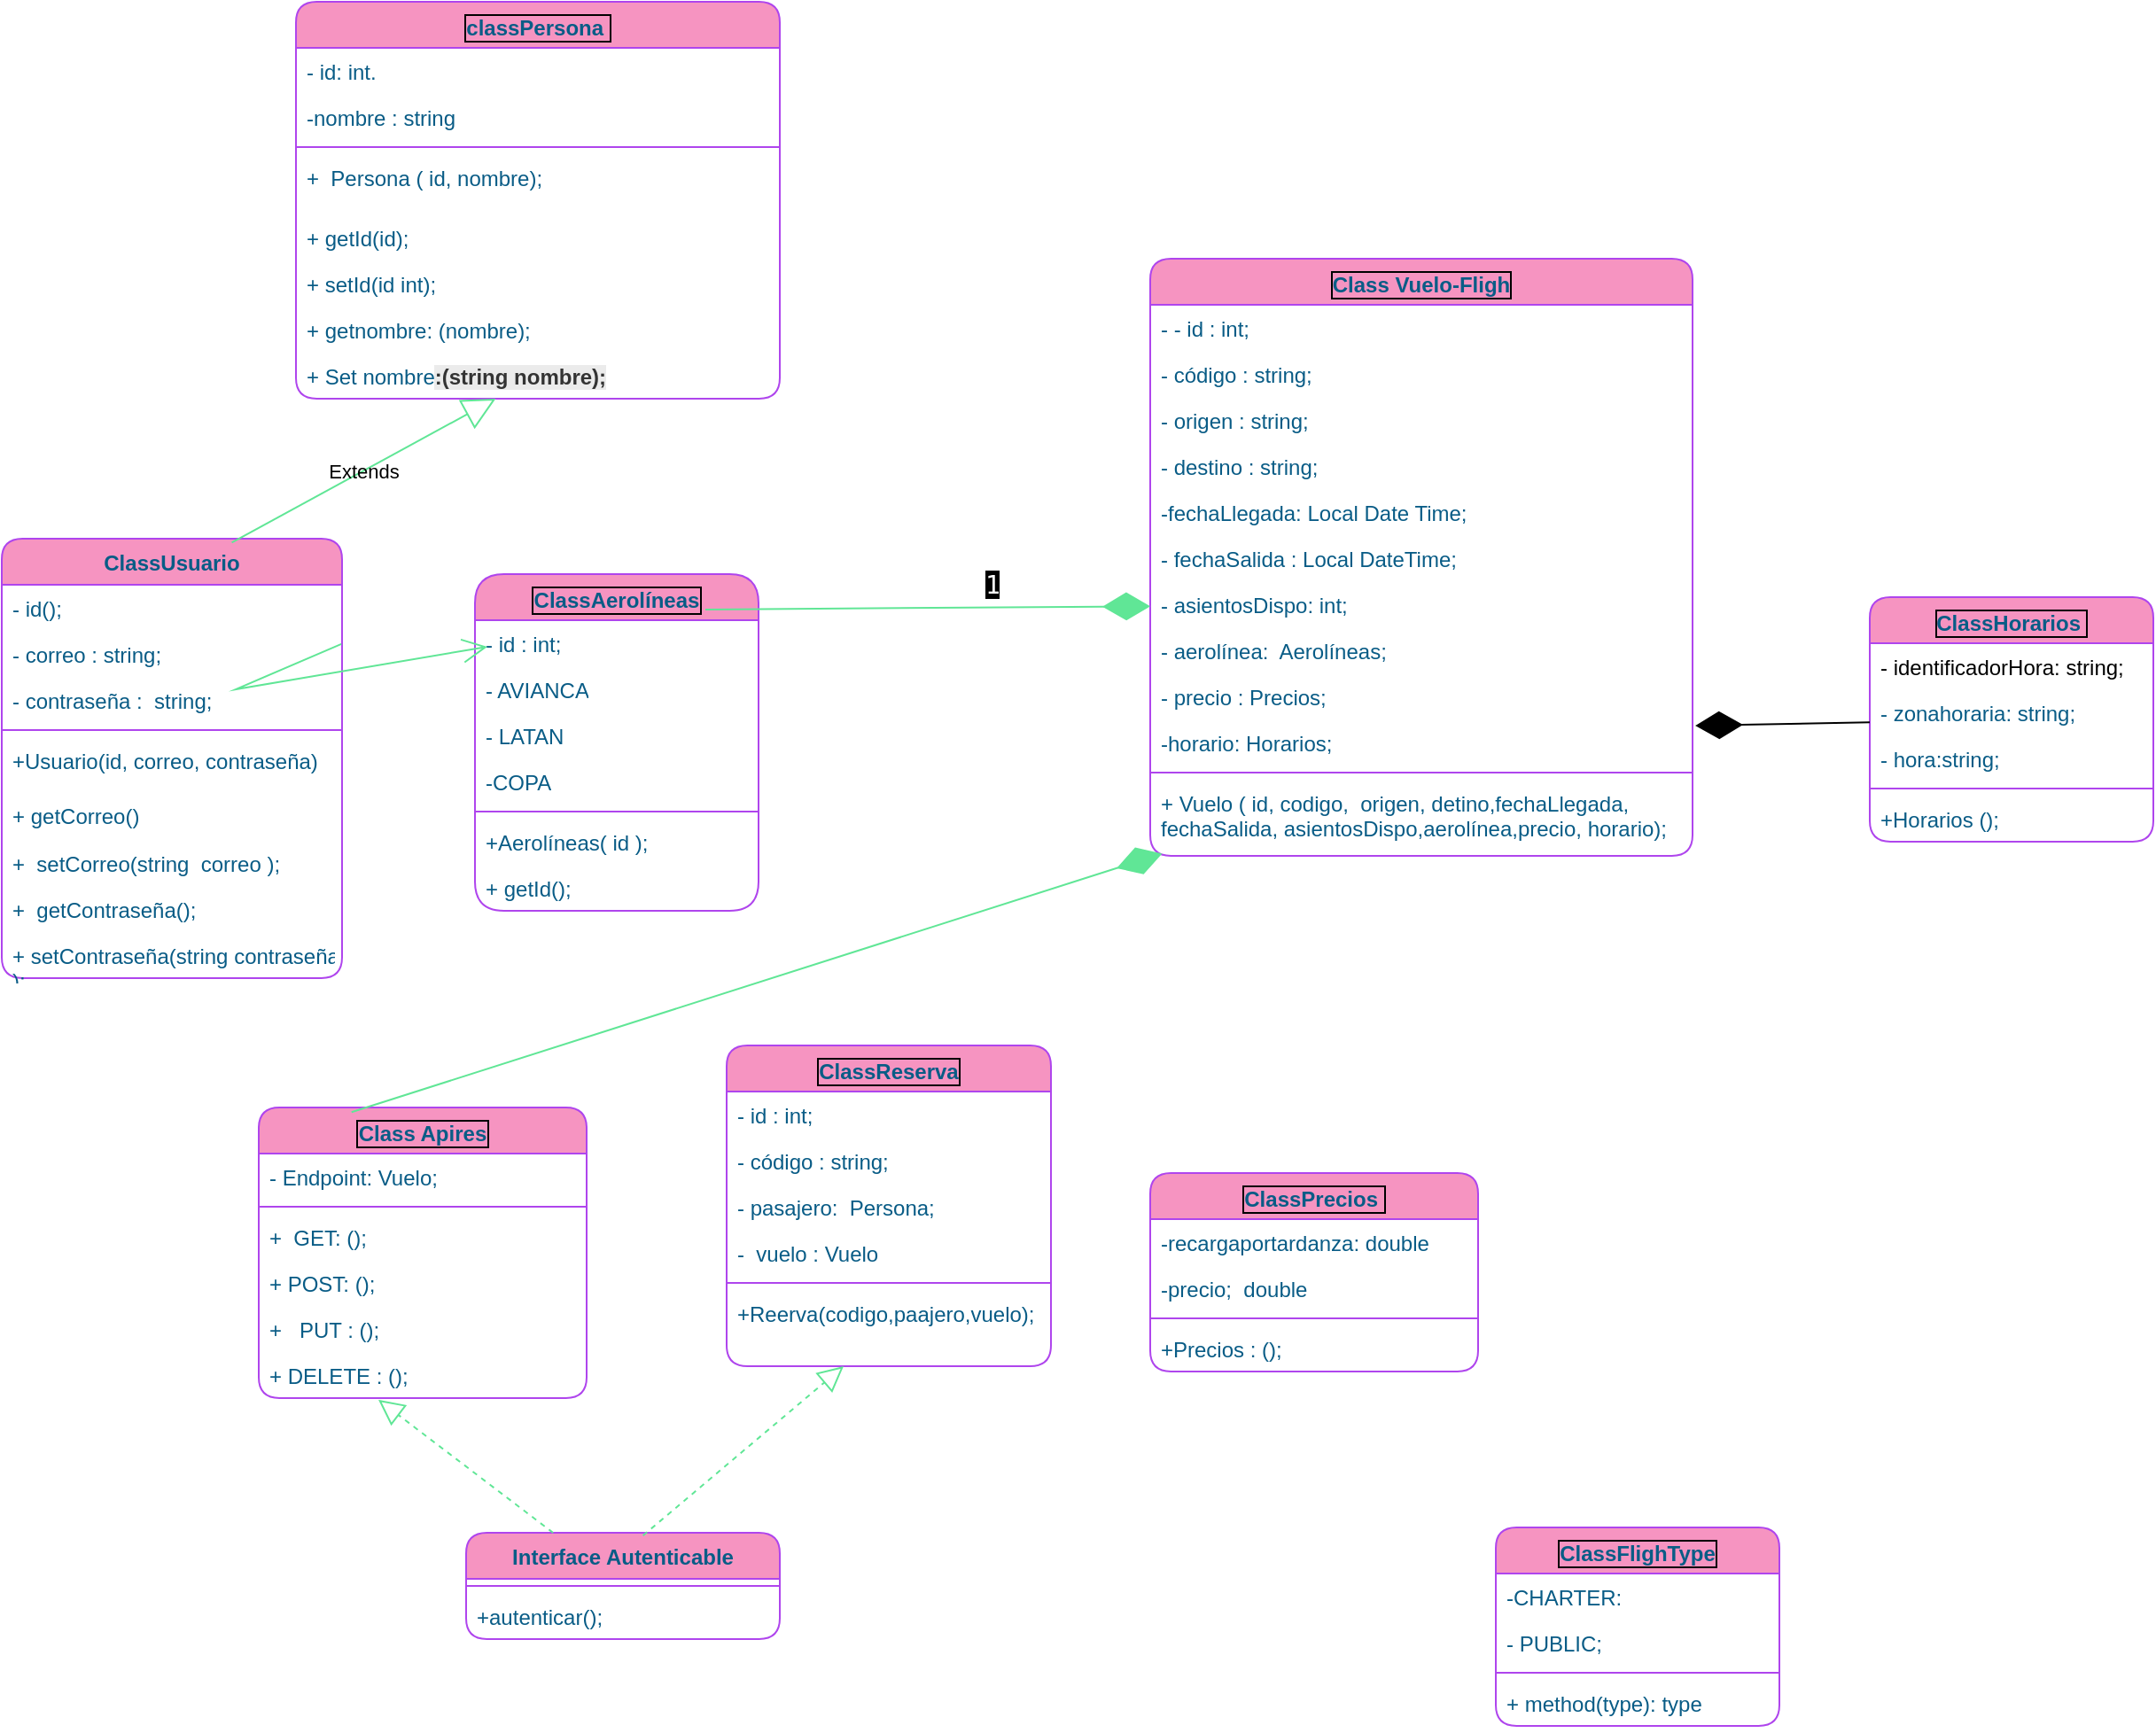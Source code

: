 <mxfile version="21.7.1" type="github">
  <diagram name="Página-1" id="ZE2Og2liTJ8zFDJ8wkAW">
    <mxGraphModel dx="2202" dy="3381" grid="0" gridSize="10" guides="1" tooltips="1" connect="1" arrows="1" fold="1" page="1" pageScale="1" pageWidth="980" pageHeight="1390" background="none" math="0" shadow="0">
      <root>
        <mxCell id="0" />
        <mxCell id="1" parent="0" />
        <mxCell id="D-GpD_URcGxK7QM6RUJf-1" value="classPersona&amp;nbsp;" style="swimlane;fontStyle=1;align=center;verticalAlign=top;childLayout=stackLayout;horizontal=1;startSize=26;horizontalStack=0;resizeParent=1;resizeParentMax=0;resizeLast=0;collapsible=1;marginBottom=0;labelBackgroundColor=none;fillColor=#F694C1;strokeColor=#AF45ED;fontColor=#095C86;html=1;whiteSpace=wrap;labelBorderColor=default;rounded=1;" parent="1" vertex="1">
          <mxGeometry x="39" y="-1985" width="273" height="224" as="geometry" />
        </mxCell>
        <mxCell id="D-GpD_URcGxK7QM6RUJf-5" value="&lt;font style=&quot;vertical-align: inherit;&quot;&gt;&lt;font style=&quot;vertical-align: inherit;&quot;&gt;- id: int.&lt;/font&gt;&lt;/font&gt;" style="text;strokeColor=none;fillColor=none;align=left;verticalAlign=top;spacingLeft=4;spacingRight=4;overflow=hidden;rotatable=0;points=[[0,0.5],[1,0.5]];portConstraint=eastwest;whiteSpace=wrap;html=1;labelBackgroundColor=none;fontColor=#095C86;" parent="D-GpD_URcGxK7QM6RUJf-1" vertex="1">
          <mxGeometry y="26" width="273" height="26" as="geometry" />
        </mxCell>
        <mxCell id="D-GpD_URcGxK7QM6RUJf-2" value="&lt;font style=&quot;vertical-align: inherit;&quot;&gt;&lt;font style=&quot;vertical-align: inherit;&quot;&gt;&lt;font style=&quot;vertical-align: inherit;&quot;&gt;&lt;font style=&quot;vertical-align: inherit;&quot;&gt;&lt;font style=&quot;vertical-align: inherit;&quot;&gt;&lt;font style=&quot;vertical-align: inherit;&quot;&gt;-nombre :&amp;nbsp;&lt;/font&gt;&lt;/font&gt;&lt;/font&gt;&lt;/font&gt;&lt;/font&gt;&lt;/font&gt;string" style="text;strokeColor=none;fillColor=none;align=left;verticalAlign=top;spacingLeft=4;spacingRight=4;overflow=hidden;rotatable=0;points=[[0,0.5],[1,0.5]];portConstraint=eastwest;whiteSpace=wrap;html=1;labelBackgroundColor=none;fontColor=#095C86;" parent="D-GpD_URcGxK7QM6RUJf-1" vertex="1">
          <mxGeometry y="52" width="273" height="26" as="geometry" />
        </mxCell>
        <mxCell id="D-GpD_URcGxK7QM6RUJf-3" value="" style="line;strokeWidth=1;fillColor=none;align=left;verticalAlign=middle;spacingTop=-1;spacingLeft=3;spacingRight=3;rotatable=0;labelPosition=right;points=[];portConstraint=eastwest;strokeColor=#AF45ED;labelBackgroundColor=none;fontColor=#095C86;" parent="D-GpD_URcGxK7QM6RUJf-1" vertex="1">
          <mxGeometry y="78" width="273" height="8" as="geometry" />
        </mxCell>
        <mxCell id="D-GpD_URcGxK7QM6RUJf-4" value="+&amp;nbsp; Persona ( id, nombre);&amp;nbsp;&amp;nbsp;" style="text;strokeColor=none;fillColor=none;align=left;verticalAlign=top;spacingLeft=4;spacingRight=4;overflow=hidden;rotatable=0;points=[[0,0.5],[1,0.5]];portConstraint=eastwest;whiteSpace=wrap;html=1;labelBackgroundColor=none;fontColor=#095C86;" parent="D-GpD_URcGxK7QM6RUJf-1" vertex="1">
          <mxGeometry y="86" width="273" height="34" as="geometry" />
        </mxCell>
        <mxCell id="D-GpD_URcGxK7QM6RUJf-99" value="+&amp;nbsp;getId(id);" style="text;strokeColor=none;fillColor=none;align=left;verticalAlign=top;spacingLeft=4;spacingRight=4;overflow=hidden;rotatable=0;points=[[0,0.5],[1,0.5]];portConstraint=eastwest;whiteSpace=wrap;html=1;fontColor=#095C86;labelBackgroundColor=none;" parent="D-GpD_URcGxK7QM6RUJf-1" vertex="1">
          <mxGeometry y="120" width="273" height="26" as="geometry" />
        </mxCell>
        <mxCell id="D-GpD_URcGxK7QM6RUJf-100" value="+&amp;nbsp;setId(id int);" style="text;strokeColor=none;fillColor=none;align=left;verticalAlign=top;spacingLeft=4;spacingRight=4;overflow=hidden;rotatable=0;points=[[0,0.5],[1,0.5]];portConstraint=eastwest;whiteSpace=wrap;html=1;fontColor=#095C86;labelBackgroundColor=none;" parent="D-GpD_URcGxK7QM6RUJf-1" vertex="1">
          <mxGeometry y="146" width="273" height="26" as="geometry" />
        </mxCell>
        <mxCell id="D-GpD_URcGxK7QM6RUJf-70" value="+ getnombre: (nombre);" style="text;strokeColor=none;fillColor=none;align=left;verticalAlign=top;spacingLeft=4;spacingRight=4;overflow=hidden;rotatable=0;points=[[0,0.5],[1,0.5]];portConstraint=eastwest;whiteSpace=wrap;html=1;fontColor=#095C86;labelBackgroundColor=none;" parent="D-GpD_URcGxK7QM6RUJf-1" vertex="1">
          <mxGeometry y="172" width="273" height="26" as="geometry" />
        </mxCell>
        <mxCell id="D-GpD_URcGxK7QM6RUJf-69" value="+ Set nombre&lt;strong style=&quot;--tw-border-spacing-x: 0; --tw-border-spacing-y: 0; --tw-translate-x: 0; --tw-translate-y: 0; --tw-rotate: 0; --tw-skew-x: 0; --tw-skew-y: 0; --tw-scale-x: 1; --tw-scale-y: 1; --tw-pan-x: ; --tw-pan-y: ; --tw-pinch-zoom: ; --tw-scroll-snap-strictness: proximity; --tw-ordinal: ; --tw-slashed-zero: ; --tw-numeric-figure: ; --tw-numeric-spacing: ; --tw-numeric-fraction: ; --tw-ring-inset: ; --tw-ring-offset-width: 0px; --tw-ring-offset-color: #fff; --tw-ring-color: rgb(59 130 246 / .5); --tw-ring-offset-shadow: 0 0 #0000; --tw-ring-shadow: 0 0 #0000; --tw-shadow: 0 0 #0000; --tw-shadow-colored: 0 0 #0000; --tw-blur: ; --tw-brightness: ; --tw-contrast: ; --tw-grayscale: ; --tw-hue-rotate: ; --tw-invert: ; --tw-saturate: ; --tw-sepia: ; --tw-drop-shadow: ; --tw-backdrop-blur: ; --tw-backdrop-brightness: ; --tw-backdrop-contrast: ; --tw-backdrop-grayscale: ; --tw-backdrop-hue-rotate: ; --tw-backdrop-invert: ; --tw-backdrop-opacity: ; --tw-backdrop-saturate: ; --tw-backdrop-sepia: ; color: rgb(51, 51, 51); font-family: Arial, Helvetica, sans-serif; background-color: rgb(235, 235, 235);&quot;&gt;:(string nombre);&lt;/strong&gt;" style="text;strokeColor=none;fillColor=none;align=left;verticalAlign=top;spacingLeft=4;spacingRight=4;overflow=hidden;rotatable=0;points=[[0,0.5],[1,0.5]];portConstraint=eastwest;whiteSpace=wrap;html=1;fontColor=#095C86;labelBackgroundColor=none;" parent="D-GpD_URcGxK7QM6RUJf-1" vertex="1">
          <mxGeometry y="198" width="273" height="26" as="geometry" />
        </mxCell>
        <mxCell id="D-GpD_URcGxK7QM6RUJf-6" value="ClassUsuario " style="swimlane;fontStyle=1;align=center;verticalAlign=top;childLayout=stackLayout;horizontal=1;startSize=26;horizontalStack=0;resizeParent=1;resizeParentMax=0;resizeLast=0;collapsible=1;marginBottom=0;whiteSpace=wrap;html=1;strokeColor=#AF45ED;fontColor=#095C86;fillColor=#F694C1;labelBackgroundColor=none;rounded=1;" parent="1" vertex="1">
          <mxGeometry x="-127" y="-1682" width="192" height="248" as="geometry" />
        </mxCell>
        <mxCell id="D-GpD_URcGxK7QM6RUJf-113" value="- id();&amp;nbsp;" style="text;strokeColor=none;fillColor=none;align=left;verticalAlign=top;spacingLeft=4;spacingRight=4;overflow=hidden;rotatable=0;points=[[0,0.5],[1,0.5]];portConstraint=eastwest;whiteSpace=wrap;html=1;fontColor=#095C86;labelBackgroundColor=none;" parent="D-GpD_URcGxK7QM6RUJf-6" vertex="1">
          <mxGeometry y="26" width="192" height="26" as="geometry" />
        </mxCell>
        <mxCell id="D-GpD_URcGxK7QM6RUJf-7" value="- correo : string;" style="text;strokeColor=none;fillColor=none;align=left;verticalAlign=top;spacingLeft=4;spacingRight=4;overflow=hidden;rotatable=0;points=[[0,0.5],[1,0.5]];portConstraint=eastwest;whiteSpace=wrap;html=1;fontColor=#095C86;labelBackgroundColor=none;" parent="D-GpD_URcGxK7QM6RUJf-6" vertex="1">
          <mxGeometry y="52" width="192" height="26" as="geometry" />
        </mxCell>
        <mxCell id="D-GpD_URcGxK7QM6RUJf-18" value="- contraseña :&amp;nbsp; string;" style="text;strokeColor=none;fillColor=none;align=left;verticalAlign=top;spacingLeft=4;spacingRight=4;overflow=hidden;rotatable=0;points=[[0,0.5],[1,0.5]];portConstraint=eastwest;whiteSpace=wrap;html=1;fontColor=#095C86;labelBackgroundColor=none;" parent="D-GpD_URcGxK7QM6RUJf-6" vertex="1">
          <mxGeometry y="78" width="192" height="26" as="geometry" />
        </mxCell>
        <mxCell id="D-GpD_URcGxK7QM6RUJf-8" value="" style="line;strokeWidth=1;fillColor=none;align=left;verticalAlign=middle;spacingTop=-1;spacingLeft=3;spacingRight=3;rotatable=0;labelPosition=right;points=[];portConstraint=eastwest;strokeColor=#AF45ED;fontColor=#095C86;labelBackgroundColor=none;" parent="D-GpD_URcGxK7QM6RUJf-6" vertex="1">
          <mxGeometry y="104" width="192" height="8" as="geometry" />
        </mxCell>
        <mxCell id="D-GpD_URcGxK7QM6RUJf-9" value="+Usuario(id, correo, contraseña)" style="text;strokeColor=none;fillColor=none;align=left;verticalAlign=top;spacingLeft=4;spacingRight=4;overflow=hidden;rotatable=0;points=[[0,0.5],[1,0.5]];portConstraint=eastwest;whiteSpace=wrap;html=1;fontColor=#095C86;labelBackgroundColor=none;" parent="D-GpD_URcGxK7QM6RUJf-6" vertex="1">
          <mxGeometry y="112" width="192" height="31" as="geometry" />
        </mxCell>
        <mxCell id="D-GpD_URcGxK7QM6RUJf-101" value="+&amp;nbsp;getCorreo()&lt;br&gt;&lt;br&gt;&lt;br&gt;&lt;br&gt;&lt;br&gt;&lt;br&gt;&lt;br&gt;&lt;br&gt;&lt;br&gt;&lt;br&gt;&lt;br&gt;" style="text;strokeColor=none;fillColor=none;align=left;verticalAlign=top;spacingLeft=4;spacingRight=4;overflow=hidden;rotatable=0;points=[[0,0.5],[1,0.5]];portConstraint=eastwest;whiteSpace=wrap;html=1;fontColor=#095C86;labelBackgroundColor=none;" parent="D-GpD_URcGxK7QM6RUJf-6" vertex="1">
          <mxGeometry y="143" width="192" height="27" as="geometry" />
        </mxCell>
        <mxCell id="D-GpD_URcGxK7QM6RUJf-102" value="+&amp;nbsp;&amp;nbsp;setCorreo(string&amp;nbsp; correo );" style="text;strokeColor=none;fillColor=none;align=left;verticalAlign=top;spacingLeft=4;spacingRight=4;overflow=hidden;rotatable=0;points=[[0,0.5],[1,0.5]];portConstraint=eastwest;whiteSpace=wrap;html=1;fontColor=#095C86;labelBackgroundColor=none;" parent="D-GpD_URcGxK7QM6RUJf-6" vertex="1">
          <mxGeometry y="170" width="192" height="26" as="geometry" />
        </mxCell>
        <mxCell id="D-GpD_URcGxK7QM6RUJf-105" value="+&amp;nbsp;&amp;nbsp;getContraseña();" style="text;strokeColor=none;fillColor=none;align=left;verticalAlign=top;spacingLeft=4;spacingRight=4;overflow=hidden;rotatable=0;points=[[0,0.5],[1,0.5]];portConstraint=eastwest;whiteSpace=wrap;html=1;fontColor=#095C86;labelBackgroundColor=none;" parent="D-GpD_URcGxK7QM6RUJf-6" vertex="1">
          <mxGeometry y="196" width="192" height="26" as="geometry" />
        </mxCell>
        <mxCell id="D-GpD_URcGxK7QM6RUJf-104" value="+&amp;nbsp;setContraseña(string&amp;nbsp;contraseña)&lt;br&gt;);" style="text;strokeColor=none;fillColor=none;align=left;verticalAlign=top;spacingLeft=4;spacingRight=4;overflow=hidden;rotatable=0;points=[[0,0.5],[1,0.5]];portConstraint=eastwest;whiteSpace=wrap;html=1;fontColor=#095C86;labelBackgroundColor=none;" parent="D-GpD_URcGxK7QM6RUJf-6" vertex="1">
          <mxGeometry y="222" width="192" height="26" as="geometry" />
        </mxCell>
        <mxCell id="D-GpD_URcGxK7QM6RUJf-10" value="Class Vuelo-Fligh" style="swimlane;fontStyle=1;align=center;verticalAlign=top;childLayout=stackLayout;horizontal=1;startSize=26;horizontalStack=0;resizeParent=1;resizeParentMax=0;resizeLast=0;collapsible=1;marginBottom=0;whiteSpace=wrap;html=1;strokeColor=#AF45ED;fontColor=#095C86;fillColor=#F694C1;labelBackgroundColor=none;labelBorderColor=default;rounded=1;" parent="1" vertex="1">
          <mxGeometry x="521" y="-1840" width="306" height="337" as="geometry" />
        </mxCell>
        <mxCell id="D-GpD_URcGxK7QM6RUJf-36" value="-&amp;nbsp;- id : int;" style="text;strokeColor=none;fillColor=none;align=left;verticalAlign=top;spacingLeft=4;spacingRight=4;overflow=hidden;rotatable=0;points=[[0,0.5],[1,0.5]];portConstraint=eastwest;whiteSpace=wrap;html=1;fontColor=#095C86;labelBackgroundColor=none;" parent="D-GpD_URcGxK7QM6RUJf-10" vertex="1">
          <mxGeometry y="26" width="306" height="26" as="geometry" />
        </mxCell>
        <mxCell id="D-GpD_URcGxK7QM6RUJf-38" value="- código : string;" style="text;strokeColor=none;fillColor=none;align=left;verticalAlign=top;spacingLeft=4;spacingRight=4;overflow=hidden;rotatable=0;points=[[0,0.5],[1,0.5]];portConstraint=eastwest;whiteSpace=wrap;html=1;fontColor=#095C86;labelBackgroundColor=none;" parent="D-GpD_URcGxK7QM6RUJf-10" vertex="1">
          <mxGeometry y="52" width="306" height="26" as="geometry" />
        </mxCell>
        <mxCell id="D-GpD_URcGxK7QM6RUJf-47" value="- origen : string;" style="text;strokeColor=none;fillColor=none;align=left;verticalAlign=top;spacingLeft=4;spacingRight=4;overflow=hidden;rotatable=0;points=[[0,0.5],[1,0.5]];portConstraint=eastwest;whiteSpace=wrap;html=1;fontColor=#095C86;labelBackgroundColor=none;" parent="D-GpD_URcGxK7QM6RUJf-10" vertex="1">
          <mxGeometry y="78" width="306" height="26" as="geometry" />
        </mxCell>
        <mxCell id="D-GpD_URcGxK7QM6RUJf-37" value="- destino : string;" style="text;strokeColor=none;fillColor=none;align=left;verticalAlign=top;spacingLeft=4;spacingRight=4;overflow=hidden;rotatable=0;points=[[0,0.5],[1,0.5]];portConstraint=eastwest;whiteSpace=wrap;html=1;fontColor=#095C86;labelBackgroundColor=none;" parent="D-GpD_URcGxK7QM6RUJf-10" vertex="1">
          <mxGeometry y="104" width="306" height="26" as="geometry" />
        </mxCell>
        <mxCell id="D-GpD_URcGxK7QM6RUJf-49" value="-fechaLlegada: Local Date Time;" style="text;strokeColor=none;fillColor=none;align=left;verticalAlign=top;spacingLeft=4;spacingRight=4;overflow=hidden;rotatable=0;points=[[0,0.5],[1,0.5]];portConstraint=eastwest;whiteSpace=wrap;html=1;fontColor=#095C86;labelBackgroundColor=none;" parent="D-GpD_URcGxK7QM6RUJf-10" vertex="1">
          <mxGeometry y="130" width="306" height="26" as="geometry" />
        </mxCell>
        <mxCell id="D-GpD_URcGxK7QM6RUJf-48" value="- fechaSalida :&amp;nbsp;Local DateTime;" style="text;strokeColor=none;fillColor=none;align=left;verticalAlign=top;spacingLeft=4;spacingRight=4;overflow=hidden;rotatable=0;points=[[0,0.5],[1,0.5]];portConstraint=eastwest;whiteSpace=wrap;html=1;fontColor=#095C86;labelBackgroundColor=none;" parent="D-GpD_URcGxK7QM6RUJf-10" vertex="1">
          <mxGeometry y="156" width="306" height="26" as="geometry" />
        </mxCell>
        <mxCell id="D-GpD_URcGxK7QM6RUJf-54" value="- asientosDispo: int;" style="text;strokeColor=none;fillColor=none;align=left;verticalAlign=top;spacingLeft=4;spacingRight=4;overflow=hidden;rotatable=0;points=[[0,0.5],[1,0.5]];portConstraint=eastwest;whiteSpace=wrap;html=1;fontColor=#095C86;labelBackgroundColor=none;" parent="D-GpD_URcGxK7QM6RUJf-10" vertex="1">
          <mxGeometry y="182" width="306" height="26" as="geometry" />
        </mxCell>
        <mxCell id="D-GpD_URcGxK7QM6RUJf-55" value="- aerolínea:&amp;nbsp; Aerolíneas;" style="text;strokeColor=none;fillColor=none;align=left;verticalAlign=top;spacingLeft=4;spacingRight=4;overflow=hidden;rotatable=0;points=[[0,0.5],[1,0.5]];portConstraint=eastwest;whiteSpace=wrap;html=1;fontColor=#095C86;labelBackgroundColor=none;" parent="D-GpD_URcGxK7QM6RUJf-10" vertex="1">
          <mxGeometry y="208" width="306" height="26" as="geometry" />
        </mxCell>
        <mxCell id="D-GpD_URcGxK7QM6RUJf-50" value="- precio : Precios;" style="text;strokeColor=none;fillColor=none;align=left;verticalAlign=top;spacingLeft=4;spacingRight=4;overflow=hidden;rotatable=0;points=[[0,0.5],[1,0.5]];portConstraint=eastwest;whiteSpace=wrap;html=1;fontColor=#095C86;labelBackgroundColor=none;" parent="D-GpD_URcGxK7QM6RUJf-10" vertex="1">
          <mxGeometry y="234" width="306" height="26" as="geometry" />
        </mxCell>
        <mxCell id="D-GpD_URcGxK7QM6RUJf-51" value="-horario: Horarios;" style="text;strokeColor=none;fillColor=none;align=left;verticalAlign=top;spacingLeft=4;spacingRight=4;overflow=hidden;rotatable=0;points=[[0,0.5],[1,0.5]];portConstraint=eastwest;whiteSpace=wrap;html=1;fontColor=#095C86;labelBackgroundColor=none;" parent="D-GpD_URcGxK7QM6RUJf-10" vertex="1">
          <mxGeometry y="260" width="306" height="26" as="geometry" />
        </mxCell>
        <mxCell id="D-GpD_URcGxK7QM6RUJf-12" value="" style="line;strokeWidth=1;fillColor=none;align=left;verticalAlign=middle;spacingTop=-1;spacingLeft=3;spacingRight=3;rotatable=0;labelPosition=right;points=[];portConstraint=eastwest;strokeColor=#AF45ED;fontColor=#095C86;labelBackgroundColor=none;" parent="D-GpD_URcGxK7QM6RUJf-10" vertex="1">
          <mxGeometry y="286" width="306" height="8" as="geometry" />
        </mxCell>
        <mxCell id="D-GpD_URcGxK7QM6RUJf-13" value="+ Vuelo ( id, codigo,&amp;nbsp; origen, detino,fechaLlegada, fechaSalida,&amp;nbsp;asientosDispo,aerolínea,precio,&amp;nbsp;horario);&amp;nbsp;" style="text;strokeColor=none;fillColor=none;align=left;verticalAlign=top;spacingLeft=4;spacingRight=4;overflow=hidden;rotatable=0;points=[[0,0.5],[1,0.5]];portConstraint=eastwest;whiteSpace=wrap;html=1;fontColor=#095C86;labelBackgroundColor=none;" parent="D-GpD_URcGxK7QM6RUJf-10" vertex="1">
          <mxGeometry y="294" width="306" height="43" as="geometry" />
        </mxCell>
        <mxCell id="D-GpD_URcGxK7QM6RUJf-19" value="ClassReserva " style="swimlane;fontStyle=1;align=center;verticalAlign=top;childLayout=stackLayout;horizontal=1;startSize=26;horizontalStack=0;resizeParent=1;resizeParentMax=0;resizeLast=0;collapsible=1;marginBottom=0;whiteSpace=wrap;html=1;strokeColor=#AF45ED;fontColor=#095C86;fillColor=#F694C1;labelBackgroundColor=none;labelBorderColor=default;rounded=1;" parent="1" vertex="1">
          <mxGeometry x="282" y="-1396" width="183" height="181" as="geometry" />
        </mxCell>
        <mxCell id="D-GpD_URcGxK7QM6RUJf-20" value="- id : int;" style="text;strokeColor=none;fillColor=none;align=left;verticalAlign=top;spacingLeft=4;spacingRight=4;overflow=hidden;rotatable=0;points=[[0,0.5],[1,0.5]];portConstraint=eastwest;whiteSpace=wrap;html=1;fontColor=#095C86;labelBackgroundColor=none;" parent="D-GpD_URcGxK7QM6RUJf-19" vertex="1">
          <mxGeometry y="26" width="183" height="26" as="geometry" />
        </mxCell>
        <mxCell id="D-GpD_URcGxK7QM6RUJf-56" value="-&amp;nbsp;código : string;" style="text;strokeColor=none;fillColor=none;align=left;verticalAlign=top;spacingLeft=4;spacingRight=4;overflow=hidden;rotatable=0;points=[[0,0.5],[1,0.5]];portConstraint=eastwest;whiteSpace=wrap;html=1;fontColor=#095C86;labelBackgroundColor=none;" parent="D-GpD_URcGxK7QM6RUJf-19" vertex="1">
          <mxGeometry y="52" width="183" height="26" as="geometry" />
        </mxCell>
        <mxCell id="D-GpD_URcGxK7QM6RUJf-57" value="- pasajero:&amp;nbsp; Persona;" style="text;strokeColor=none;fillColor=none;align=left;verticalAlign=top;spacingLeft=4;spacingRight=4;overflow=hidden;rotatable=0;points=[[0,0.5],[1,0.5]];portConstraint=eastwest;whiteSpace=wrap;html=1;fontColor=#095C86;labelBackgroundColor=none;" parent="D-GpD_URcGxK7QM6RUJf-19" vertex="1">
          <mxGeometry y="78" width="183" height="26" as="geometry" />
        </mxCell>
        <mxCell id="D-GpD_URcGxK7QM6RUJf-58" value="-&amp;nbsp;&amp;nbsp;vuelo : Vuelo " style="text;strokeColor=none;fillColor=none;align=left;verticalAlign=top;spacingLeft=4;spacingRight=4;overflow=hidden;rotatable=0;points=[[0,0.5],[1,0.5]];portConstraint=eastwest;whiteSpace=wrap;html=1;fontColor=#095C86;labelBackgroundColor=none;" parent="D-GpD_URcGxK7QM6RUJf-19" vertex="1">
          <mxGeometry y="104" width="183" height="26" as="geometry" />
        </mxCell>
        <mxCell id="D-GpD_URcGxK7QM6RUJf-21" value="" style="line;strokeWidth=1;fillColor=none;align=left;verticalAlign=middle;spacingTop=-1;spacingLeft=3;spacingRight=3;rotatable=0;labelPosition=right;points=[];portConstraint=eastwest;strokeColor=#AF45ED;fontColor=#095C86;labelBackgroundColor=none;" parent="D-GpD_URcGxK7QM6RUJf-19" vertex="1">
          <mxGeometry y="130" width="183" height="8" as="geometry" />
        </mxCell>
        <mxCell id="D-GpD_URcGxK7QM6RUJf-22" value="+Reerva(codigo,paajero,vuelo);" style="text;strokeColor=none;fillColor=none;align=left;verticalAlign=top;spacingLeft=4;spacingRight=4;overflow=hidden;rotatable=0;points=[[0,0.5],[1,0.5]];portConstraint=eastwest;whiteSpace=wrap;html=1;fontColor=#095C86;labelBackgroundColor=none;" parent="D-GpD_URcGxK7QM6RUJf-19" vertex="1">
          <mxGeometry y="138" width="183" height="43" as="geometry" />
        </mxCell>
        <mxCell id="D-GpD_URcGxK7QM6RUJf-23" value="Interface Autenticable " style="swimlane;fontStyle=1;align=center;verticalAlign=top;childLayout=stackLayout;horizontal=1;startSize=26;horizontalStack=0;resizeParent=1;resizeParentMax=0;resizeLast=0;collapsible=1;marginBottom=0;whiteSpace=wrap;html=1;strokeColor=#AF45ED;fontColor=#095C86;fillColor=#F694C1;labelBackgroundColor=none;rounded=1;" parent="1" vertex="1">
          <mxGeometry x="135" y="-1121" width="177" height="60" as="geometry" />
        </mxCell>
        <mxCell id="D-GpD_URcGxK7QM6RUJf-25" value="" style="line;strokeWidth=1;fillColor=none;align=left;verticalAlign=middle;spacingTop=-1;spacingLeft=3;spacingRight=3;rotatable=0;labelPosition=right;points=[];portConstraint=eastwest;strokeColor=#AF45ED;fontColor=#095C86;labelBackgroundColor=none;" parent="D-GpD_URcGxK7QM6RUJf-23" vertex="1">
          <mxGeometry y="26" width="177" height="8" as="geometry" />
        </mxCell>
        <mxCell id="D-GpD_URcGxK7QM6RUJf-26" value="+autenticar();" style="text;strokeColor=none;fillColor=none;align=left;verticalAlign=top;spacingLeft=4;spacingRight=4;overflow=hidden;rotatable=0;points=[[0,0.5],[1,0.5]];portConstraint=eastwest;whiteSpace=wrap;html=1;fontColor=#095C86;labelBackgroundColor=none;" parent="D-GpD_URcGxK7QM6RUJf-23" vertex="1">
          <mxGeometry y="34" width="177" height="26" as="geometry" />
        </mxCell>
        <mxCell id="D-GpD_URcGxK7QM6RUJf-39" value="ClassHorarios&amp;nbsp;" style="swimlane;fontStyle=1;align=center;verticalAlign=top;childLayout=stackLayout;horizontal=1;startSize=26;horizontalStack=0;resizeParent=1;resizeParentMax=0;resizeLast=0;collapsible=1;marginBottom=0;whiteSpace=wrap;html=1;strokeColor=#AF45ED;fontColor=#095C86;fillColor=#F694C1;swimlaneFillColor=default;labelBackgroundColor=none;labelBorderColor=default;rounded=1;" parent="1" vertex="1">
          <mxGeometry x="927" y="-1649" width="160" height="138" as="geometry" />
        </mxCell>
        <mxCell id="ZLnpl27mbhJuHdLmHANQ-1" value="- identificadorHora:&amp;nbsp;string;" style="text;strokeColor=none;fillColor=none;align=left;verticalAlign=top;spacingLeft=4;spacingRight=4;overflow=hidden;rotatable=0;points=[[0,0.5],[1,0.5]];portConstraint=eastwest;whiteSpace=wrap;html=1;" parent="D-GpD_URcGxK7QM6RUJf-39" vertex="1">
          <mxGeometry y="26" width="160" height="26" as="geometry" />
        </mxCell>
        <mxCell id="D-GpD_URcGxK7QM6RUJf-52" value="- zonahoraria: string;" style="text;strokeColor=none;fillColor=none;align=left;verticalAlign=top;spacingLeft=4;spacingRight=4;overflow=hidden;rotatable=0;points=[[0,0.5],[1,0.5]];portConstraint=eastwest;whiteSpace=wrap;html=1;fontColor=#095C86;labelBackgroundColor=none;" parent="D-GpD_URcGxK7QM6RUJf-39" vertex="1">
          <mxGeometry y="52" width="160" height="26" as="geometry" />
        </mxCell>
        <mxCell id="D-GpD_URcGxK7QM6RUJf-40" value="- hora:string;" style="text;strokeColor=none;fillColor=none;align=left;verticalAlign=top;spacingLeft=4;spacingRight=4;overflow=hidden;rotatable=0;points=[[0,0.5],[1,0.5]];portConstraint=eastwest;whiteSpace=wrap;html=1;fontColor=#095C86;labelBackgroundColor=none;" parent="D-GpD_URcGxK7QM6RUJf-39" vertex="1">
          <mxGeometry y="78" width="160" height="26" as="geometry" />
        </mxCell>
        <mxCell id="D-GpD_URcGxK7QM6RUJf-41" value="" style="line;strokeWidth=1;fillColor=none;align=left;verticalAlign=middle;spacingTop=-1;spacingLeft=3;spacingRight=3;rotatable=0;labelPosition=right;points=[];portConstraint=eastwest;strokeColor=#AF45ED;fontColor=#095C86;labelBackgroundColor=none;" parent="D-GpD_URcGxK7QM6RUJf-39" vertex="1">
          <mxGeometry y="104" width="160" height="8" as="geometry" />
        </mxCell>
        <mxCell id="D-GpD_URcGxK7QM6RUJf-42" value="+Horarios ();" style="text;strokeColor=none;fillColor=none;align=left;verticalAlign=top;spacingLeft=4;spacingRight=4;overflow=hidden;rotatable=0;points=[[0,0.5],[1,0.5]];portConstraint=eastwest;whiteSpace=wrap;html=1;fontColor=#095C86;labelBackgroundColor=none;" parent="D-GpD_URcGxK7QM6RUJf-39" vertex="1">
          <mxGeometry y="112" width="160" height="26" as="geometry" />
        </mxCell>
        <mxCell id="D-GpD_URcGxK7QM6RUJf-43" value="ClassPrecios&amp;nbsp;" style="swimlane;fontStyle=1;align=center;verticalAlign=top;childLayout=stackLayout;horizontal=1;startSize=26;horizontalStack=0;resizeParent=1;resizeParentMax=0;resizeLast=0;collapsible=1;marginBottom=0;whiteSpace=wrap;html=1;strokeColor=#AF45ED;fontColor=#095C86;fillColor=#F694C1;swimlaneFillColor=default;labelBorderColor=default;labelBackgroundColor=none;rounded=1;" parent="1" vertex="1">
          <mxGeometry x="521" y="-1324" width="185" height="112" as="geometry" />
        </mxCell>
        <mxCell id="D-GpD_URcGxK7QM6RUJf-44" value="-recargaportardanza: double" style="text;strokeColor=none;fillColor=none;align=left;verticalAlign=top;spacingLeft=4;spacingRight=4;overflow=hidden;rotatable=0;points=[[0,0.5],[1,0.5]];portConstraint=eastwest;whiteSpace=wrap;html=1;fontColor=#095C86;labelBackgroundColor=none;" parent="D-GpD_URcGxK7QM6RUJf-43" vertex="1">
          <mxGeometry y="26" width="185" height="26" as="geometry" />
        </mxCell>
        <mxCell id="D-GpD_URcGxK7QM6RUJf-53" value="-precio;&amp;nbsp; double" style="text;strokeColor=none;fillColor=none;align=left;verticalAlign=top;spacingLeft=4;spacingRight=4;overflow=hidden;rotatable=0;points=[[0,0.5],[1,0.5]];portConstraint=eastwest;whiteSpace=wrap;html=1;fontColor=#095C86;labelBackgroundColor=none;" parent="D-GpD_URcGxK7QM6RUJf-43" vertex="1">
          <mxGeometry y="52" width="185" height="26" as="geometry" />
        </mxCell>
        <mxCell id="D-GpD_URcGxK7QM6RUJf-45" value="" style="line;strokeWidth=1;fillColor=none;align=left;verticalAlign=middle;spacingTop=-1;spacingLeft=3;spacingRight=3;rotatable=0;labelPosition=right;points=[];portConstraint=eastwest;strokeColor=#AF45ED;fontColor=#095C86;labelBackgroundColor=none;" parent="D-GpD_URcGxK7QM6RUJf-43" vertex="1">
          <mxGeometry y="78" width="185" height="8" as="geometry" />
        </mxCell>
        <mxCell id="D-GpD_URcGxK7QM6RUJf-46" value="+Precios : ();" style="text;strokeColor=none;fillColor=none;align=left;verticalAlign=top;spacingLeft=4;spacingRight=4;overflow=hidden;rotatable=0;points=[[0,0.5],[1,0.5]];portConstraint=eastwest;whiteSpace=wrap;html=1;fontColor=#095C86;labelBackgroundColor=none;" parent="D-GpD_URcGxK7QM6RUJf-43" vertex="1">
          <mxGeometry y="86" width="185" height="26" as="geometry" />
        </mxCell>
        <mxCell id="D-GpD_URcGxK7QM6RUJf-60" value="Class Apires" style="swimlane;fontStyle=1;align=center;verticalAlign=top;childLayout=stackLayout;horizontal=1;startSize=26;horizontalStack=0;resizeParent=1;resizeParentMax=0;resizeLast=0;collapsible=1;marginBottom=0;whiteSpace=wrap;html=1;strokeColor=#AF45ED;fontColor=#095C86;fillColor=#F694C1;swimlaneFillColor=default;labelBorderColor=default;labelBackgroundColor=none;rounded=1;" parent="1" vertex="1">
          <mxGeometry x="18" y="-1361" width="185" height="164" as="geometry" />
        </mxCell>
        <mxCell id="D-GpD_URcGxK7QM6RUJf-62" value="- Endpoint: Vuelo;" style="text;strokeColor=none;fillColor=none;align=left;verticalAlign=top;spacingLeft=4;spacingRight=4;overflow=hidden;rotatable=0;points=[[0,0.5],[1,0.5]];portConstraint=eastwest;whiteSpace=wrap;html=1;fontColor=#095C86;labelBackgroundColor=none;" parent="D-GpD_URcGxK7QM6RUJf-60" vertex="1">
          <mxGeometry y="26" width="185" height="26" as="geometry" />
        </mxCell>
        <mxCell id="D-GpD_URcGxK7QM6RUJf-63" value="" style="line;strokeWidth=1;fillColor=none;align=left;verticalAlign=middle;spacingTop=-1;spacingLeft=3;spacingRight=3;rotatable=0;labelPosition=right;points=[];portConstraint=eastwest;strokeColor=#AF45ED;fontColor=#095C86;labelBackgroundColor=none;" parent="D-GpD_URcGxK7QM6RUJf-60" vertex="1">
          <mxGeometry y="52" width="185" height="8" as="geometry" />
        </mxCell>
        <mxCell id="D-GpD_URcGxK7QM6RUJf-64" value="+&amp;nbsp;&amp;nbsp;GET: ();" style="text;strokeColor=none;fillColor=none;align=left;verticalAlign=top;spacingLeft=4;spacingRight=4;overflow=hidden;rotatable=0;points=[[0,0.5],[1,0.5]];portConstraint=eastwest;whiteSpace=wrap;html=1;fontColor=#095C86;labelBackgroundColor=none;" parent="D-GpD_URcGxK7QM6RUJf-60" vertex="1">
          <mxGeometry y="60" width="185" height="26" as="geometry" />
        </mxCell>
        <mxCell id="D-GpD_URcGxK7QM6RUJf-65" value="+ POST: ();" style="text;strokeColor=none;fillColor=none;align=left;verticalAlign=top;spacingLeft=4;spacingRight=4;overflow=hidden;rotatable=0;points=[[0,0.5],[1,0.5]];portConstraint=eastwest;whiteSpace=wrap;html=1;fontColor=#095C86;labelBackgroundColor=none;" parent="D-GpD_URcGxK7QM6RUJf-60" vertex="1">
          <mxGeometry y="86" width="185" height="26" as="geometry" />
        </mxCell>
        <mxCell id="D-GpD_URcGxK7QM6RUJf-67" value="+&amp;nbsp;&amp;nbsp; PUT : ();" style="text;strokeColor=none;fillColor=none;align=left;verticalAlign=top;spacingLeft=4;spacingRight=4;overflow=hidden;rotatable=0;points=[[0,0.5],[1,0.5]];portConstraint=eastwest;whiteSpace=wrap;html=1;fontColor=#095C86;labelBackgroundColor=none;" parent="D-GpD_URcGxK7QM6RUJf-60" vertex="1">
          <mxGeometry y="112" width="185" height="26" as="geometry" />
        </mxCell>
        <mxCell id="D-GpD_URcGxK7QM6RUJf-66" value="+ DELETE : ();" style="text;strokeColor=none;fillColor=none;align=left;verticalAlign=top;spacingLeft=4;spacingRight=4;overflow=hidden;rotatable=0;points=[[0,0.5],[1,0.5]];portConstraint=eastwest;whiteSpace=wrap;html=1;fontColor=#095C86;labelBackgroundColor=none;" parent="D-GpD_URcGxK7QM6RUJf-60" vertex="1">
          <mxGeometry y="138" width="185" height="26" as="geometry" />
        </mxCell>
        <mxCell id="D-GpD_URcGxK7QM6RUJf-80" value="ClassFlighType" style="swimlane;fontStyle=1;align=center;verticalAlign=top;childLayout=stackLayout;horizontal=1;startSize=26;horizontalStack=0;resizeParent=1;resizeParentMax=0;resizeLast=0;collapsible=1;marginBottom=0;whiteSpace=wrap;html=1;strokeColor=#AF45ED;fontColor=#095C86;fillColor=#F694C1;labelBackgroundColor=none;labelBorderColor=default;swimlaneFillColor=default;rounded=1;" parent="1" vertex="1">
          <mxGeometry x="716" y="-1124" width="160" height="112" as="geometry" />
        </mxCell>
        <mxCell id="D-GpD_URcGxK7QM6RUJf-81" value="-CHARTER:" style="text;strokeColor=none;fillColor=none;align=left;verticalAlign=top;spacingLeft=4;spacingRight=4;overflow=hidden;rotatable=0;points=[[0,0.5],[1,0.5]];portConstraint=eastwest;whiteSpace=wrap;html=1;fontColor=#095C86;labelBackgroundColor=none;" parent="D-GpD_URcGxK7QM6RUJf-80" vertex="1">
          <mxGeometry y="26" width="160" height="26" as="geometry" />
        </mxCell>
        <mxCell id="D-GpD_URcGxK7QM6RUJf-97" value="- PUBLIC;&amp;nbsp;&amp;nbsp;" style="text;strokeColor=none;fillColor=none;align=left;verticalAlign=top;spacingLeft=4;spacingRight=4;overflow=hidden;rotatable=0;points=[[0,0.5],[1,0.5]];portConstraint=eastwest;whiteSpace=wrap;html=1;fontColor=#095C86;labelBackgroundColor=none;" parent="D-GpD_URcGxK7QM6RUJf-80" vertex="1">
          <mxGeometry y="52" width="160" height="26" as="geometry" />
        </mxCell>
        <mxCell id="D-GpD_URcGxK7QM6RUJf-82" value="" style="line;strokeWidth=1;fillColor=none;align=left;verticalAlign=middle;spacingTop=-1;spacingLeft=3;spacingRight=3;rotatable=0;labelPosition=right;points=[];portConstraint=eastwest;strokeColor=#AF45ED;fontColor=#095C86;labelBackgroundColor=none;" parent="D-GpD_URcGxK7QM6RUJf-80" vertex="1">
          <mxGeometry y="78" width="160" height="8" as="geometry" />
        </mxCell>
        <mxCell id="D-GpD_URcGxK7QM6RUJf-83" value="+ method(type): type" style="text;strokeColor=none;fillColor=none;align=left;verticalAlign=top;spacingLeft=4;spacingRight=4;overflow=hidden;rotatable=0;points=[[0,0.5],[1,0.5]];portConstraint=eastwest;whiteSpace=wrap;html=1;fontColor=#095C86;labelBackgroundColor=none;" parent="D-GpD_URcGxK7QM6RUJf-80" vertex="1">
          <mxGeometry y="86" width="160" height="26" as="geometry" />
        </mxCell>
        <mxCell id="D-GpD_URcGxK7QM6RUJf-14" value="ClassAerolíneas" style="swimlane;fontStyle=1;align=center;verticalAlign=top;childLayout=stackLayout;horizontal=1;startSize=26;horizontalStack=0;resizeParent=1;resizeParentMax=0;resizeLast=0;collapsible=1;marginBottom=0;whiteSpace=wrap;html=1;strokeColor=#AF45ED;fontColor=#095C86;fillColor=#F694C1;labelBackgroundColor=none;labelBorderColor=default;swimlaneFillColor=default;rounded=1;arcSize=21;" parent="1" vertex="1">
          <mxGeometry x="140" y="-1662" width="160" height="190" as="geometry" />
        </mxCell>
        <mxCell id="D-GpD_URcGxK7QM6RUJf-114" value="" style="endArrow=diamondThin;endFill=1;endSize=24;html=1;rounded=0;strokeColor=#60E696;fontColor=default;labelBackgroundColor=none;" parent="D-GpD_URcGxK7QM6RUJf-14" target="D-GpD_URcGxK7QM6RUJf-54" edge="1">
          <mxGeometry width="160" relative="1" as="geometry">
            <mxPoint x="130" y="20.0" as="sourcePoint" />
            <mxPoint x="290" y="20.0" as="targetPoint" />
          </mxGeometry>
        </mxCell>
        <mxCell id="D-GpD_URcGxK7QM6RUJf-15" value="- id : int;" style="text;strokeColor=none;fillColor=none;align=left;verticalAlign=top;spacingLeft=4;spacingRight=4;overflow=hidden;rotatable=0;points=[[0,0.5],[1,0.5]];portConstraint=eastwest;whiteSpace=wrap;html=1;fontColor=#095C86;labelBackgroundColor=none;" parent="D-GpD_URcGxK7QM6RUJf-14" vertex="1">
          <mxGeometry y="26" width="160" height="26" as="geometry" />
        </mxCell>
        <mxCell id="D-GpD_URcGxK7QM6RUJf-111" value="" style="endArrow=open;endFill=1;endSize=12;html=1;rounded=0;strokeColor=#60E696;fontColor=default;exitX=0.998;exitY=0.287;exitDx=0;exitDy=0;exitPerimeter=0;labelBackgroundColor=none;" parent="D-GpD_URcGxK7QM6RUJf-14" source="D-GpD_URcGxK7QM6RUJf-7" edge="1">
          <mxGeometry width="160" relative="1" as="geometry">
            <mxPoint x="-97" y="-93" as="sourcePoint" />
            <mxPoint x="7" y="41" as="targetPoint" />
            <Array as="points">
              <mxPoint x="-135" y="65" />
            </Array>
          </mxGeometry>
        </mxCell>
        <mxCell id="D-GpD_URcGxK7QM6RUJf-91" value="- AVIANCA" style="text;strokeColor=none;fillColor=none;align=left;verticalAlign=top;spacingLeft=4;spacingRight=4;overflow=hidden;rotatable=0;points=[[0,0.5],[1,0.5]];portConstraint=eastwest;whiteSpace=wrap;html=1;fontColor=#095C86;labelBackgroundColor=none;" parent="D-GpD_URcGxK7QM6RUJf-14" vertex="1">
          <mxGeometry y="52" width="160" height="26" as="geometry" />
        </mxCell>
        <mxCell id="D-GpD_URcGxK7QM6RUJf-92" value="- LATAN" style="text;strokeColor=none;fillColor=none;align=left;verticalAlign=top;spacingLeft=4;spacingRight=4;overflow=hidden;rotatable=0;points=[[0,0.5],[1,0.5]];portConstraint=eastwest;whiteSpace=wrap;html=1;fontColor=#095C86;labelBackgroundColor=none;" parent="D-GpD_URcGxK7QM6RUJf-14" vertex="1">
          <mxGeometry y="78" width="160" height="26" as="geometry" />
        </mxCell>
        <mxCell id="D-GpD_URcGxK7QM6RUJf-35" value="-COPA" style="text;strokeColor=none;fillColor=none;align=left;verticalAlign=top;spacingLeft=4;spacingRight=4;overflow=hidden;rotatable=0;points=[[0,0.5],[1,0.5]];portConstraint=eastwest;whiteSpace=wrap;html=1;fontColor=#095C86;labelBackgroundColor=none;" parent="D-GpD_URcGxK7QM6RUJf-14" vertex="1">
          <mxGeometry y="104" width="160" height="26" as="geometry" />
        </mxCell>
        <mxCell id="D-GpD_URcGxK7QM6RUJf-16" value="" style="line;strokeWidth=1;fillColor=none;align=left;verticalAlign=middle;spacingTop=-1;spacingLeft=3;spacingRight=3;rotatable=0;labelPosition=right;points=[];portConstraint=eastwest;strokeColor=#AF45ED;fontColor=#095C86;labelBackgroundColor=none;" parent="D-GpD_URcGxK7QM6RUJf-14" vertex="1">
          <mxGeometry y="130" width="160" height="8" as="geometry" />
        </mxCell>
        <mxCell id="D-GpD_URcGxK7QM6RUJf-17" value="+Aerolíneas( id );&amp;nbsp;&lt;br&gt;" style="text;strokeColor=none;fillColor=none;align=left;verticalAlign=top;spacingLeft=4;spacingRight=4;overflow=hidden;rotatable=0;points=[[0,0.5],[1,0.5]];portConstraint=eastwest;whiteSpace=wrap;html=1;fontColor=#095C86;labelBackgroundColor=none;" parent="D-GpD_URcGxK7QM6RUJf-14" vertex="1">
          <mxGeometry y="138" width="160" height="26" as="geometry" />
        </mxCell>
        <mxCell id="D-GpD_URcGxK7QM6RUJf-106" value="+&amp;nbsp;getId();" style="text;strokeColor=none;fillColor=none;align=left;verticalAlign=top;spacingLeft=4;spacingRight=4;overflow=hidden;rotatable=0;points=[[0,0.5],[1,0.5]];portConstraint=eastwest;whiteSpace=wrap;html=1;fontColor=#095C86;labelBackgroundColor=none;" parent="D-GpD_URcGxK7QM6RUJf-14" vertex="1">
          <mxGeometry y="164" width="160" height="26" as="geometry" />
        </mxCell>
        <mxCell id="D-GpD_URcGxK7QM6RUJf-109" value="Extends" style="endArrow=block;endSize=16;endFill=0;html=1;rounded=0;strokeColor=#60E696;fontColor=default;exitX=0.676;exitY=0.009;exitDx=0;exitDy=0;exitPerimeter=0;labelBackgroundColor=none;" parent="1" source="D-GpD_URcGxK7QM6RUJf-6" target="D-GpD_URcGxK7QM6RUJf-69" edge="1">
          <mxGeometry width="160" relative="1" as="geometry">
            <mxPoint x="170.999" y="-1654.0" as="sourcePoint" />
            <mxPoint x="236" y="-1779" as="targetPoint" />
          </mxGeometry>
        </mxCell>
        <mxCell id="D-GpD_URcGxK7QM6RUJf-118" value="&lt;span style=&quot;color: rgb(255, 255, 255); font-family: &amp;quot;Söhne Mono&amp;quot;, Monaco, &amp;quot;Andale Mono&amp;quot;, &amp;quot;Ubuntu Mono&amp;quot;, monospace; font-size: 14px; font-style: normal; font-variant-ligatures: normal; font-variant-caps: normal; font-weight: 400; letter-spacing: normal; orphans: 2; text-align: left; text-indent: 0px; text-transform: none; widows: 2; word-spacing: 0px; -webkit-text-stroke-width: 0px; background-color: rgb(0, 0, 0); text-decoration-thickness: initial; text-decoration-style: initial; text-decoration-color: initial; float: none; display: inline !important;&quot;&gt;1&lt;/span&gt;" style="text;whiteSpace=wrap;html=1;fontColor=#095C86;labelBackgroundColor=none;" parent="1" vertex="1">
          <mxGeometry x="426" y="-1671" width="59.94" height="43.25" as="geometry" />
        </mxCell>
        <mxCell id="D-GpD_URcGxK7QM6RUJf-125" value="" style="endArrow=diamondThin;endFill=1;endSize=24;html=1;rounded=0;strokeColor=#60E696;fontColor=default;exitX=0.283;exitY=0.016;exitDx=0;exitDy=0;exitPerimeter=0;entryX=0.022;entryY=0.971;entryDx=0;entryDy=0;entryPerimeter=0;labelBackgroundColor=none;" parent="1" source="D-GpD_URcGxK7QM6RUJf-60" target="D-GpD_URcGxK7QM6RUJf-13" edge="1">
          <mxGeometry width="160" relative="1" as="geometry">
            <mxPoint x="70" y="-1411" as="sourcePoint" />
            <mxPoint x="230" y="-1411" as="targetPoint" />
          </mxGeometry>
        </mxCell>
        <mxCell id="D-GpD_URcGxK7QM6RUJf-128" value="" style="endArrow=block;dashed=1;endFill=0;endSize=12;html=1;rounded=0;strokeColor=#60E696;fontColor=default;entryX=0.365;entryY=1.036;entryDx=0;entryDy=0;entryPerimeter=0;labelBackgroundColor=none;" parent="1" source="D-GpD_URcGxK7QM6RUJf-23" target="D-GpD_URcGxK7QM6RUJf-66" edge="1">
          <mxGeometry width="160" relative="1" as="geometry">
            <mxPoint x="-34" y="-1127" as="sourcePoint" />
            <mxPoint x="126" y="-1127" as="targetPoint" />
          </mxGeometry>
        </mxCell>
        <mxCell id="D-GpD_URcGxK7QM6RUJf-127" value="" style="endArrow=block;dashed=1;endFill=0;endSize=12;html=1;rounded=0;strokeColor=#60E696;fontColor=default;exitX=0.564;exitY=0.026;exitDx=0;exitDy=0;exitPerimeter=0;labelBackgroundColor=none;" parent="1" source="D-GpD_URcGxK7QM6RUJf-23" target="D-GpD_URcGxK7QM6RUJf-22" edge="1">
          <mxGeometry width="160" relative="1" as="geometry">
            <mxPoint x="177" y="-1210" as="sourcePoint" />
            <mxPoint x="337" y="-1210" as="targetPoint" />
          </mxGeometry>
        </mxCell>
        <mxCell id="ZLnpl27mbhJuHdLmHANQ-7" value="" style="endArrow=diamondThin;endFill=1;endSize=24;html=1;rounded=0;entryX=1.005;entryY=0.135;entryDx=0;entryDy=0;entryPerimeter=0;" parent="1" edge="1" target="D-GpD_URcGxK7QM6RUJf-51" source="D-GpD_URcGxK7QM6RUJf-39">
          <mxGeometry width="160" relative="1" as="geometry">
            <mxPoint x="930.68" y="-1367.792" as="sourcePoint" />
            <mxPoint x="870" y="-1586" as="targetPoint" />
          </mxGeometry>
        </mxCell>
      </root>
    </mxGraphModel>
  </diagram>
</mxfile>
